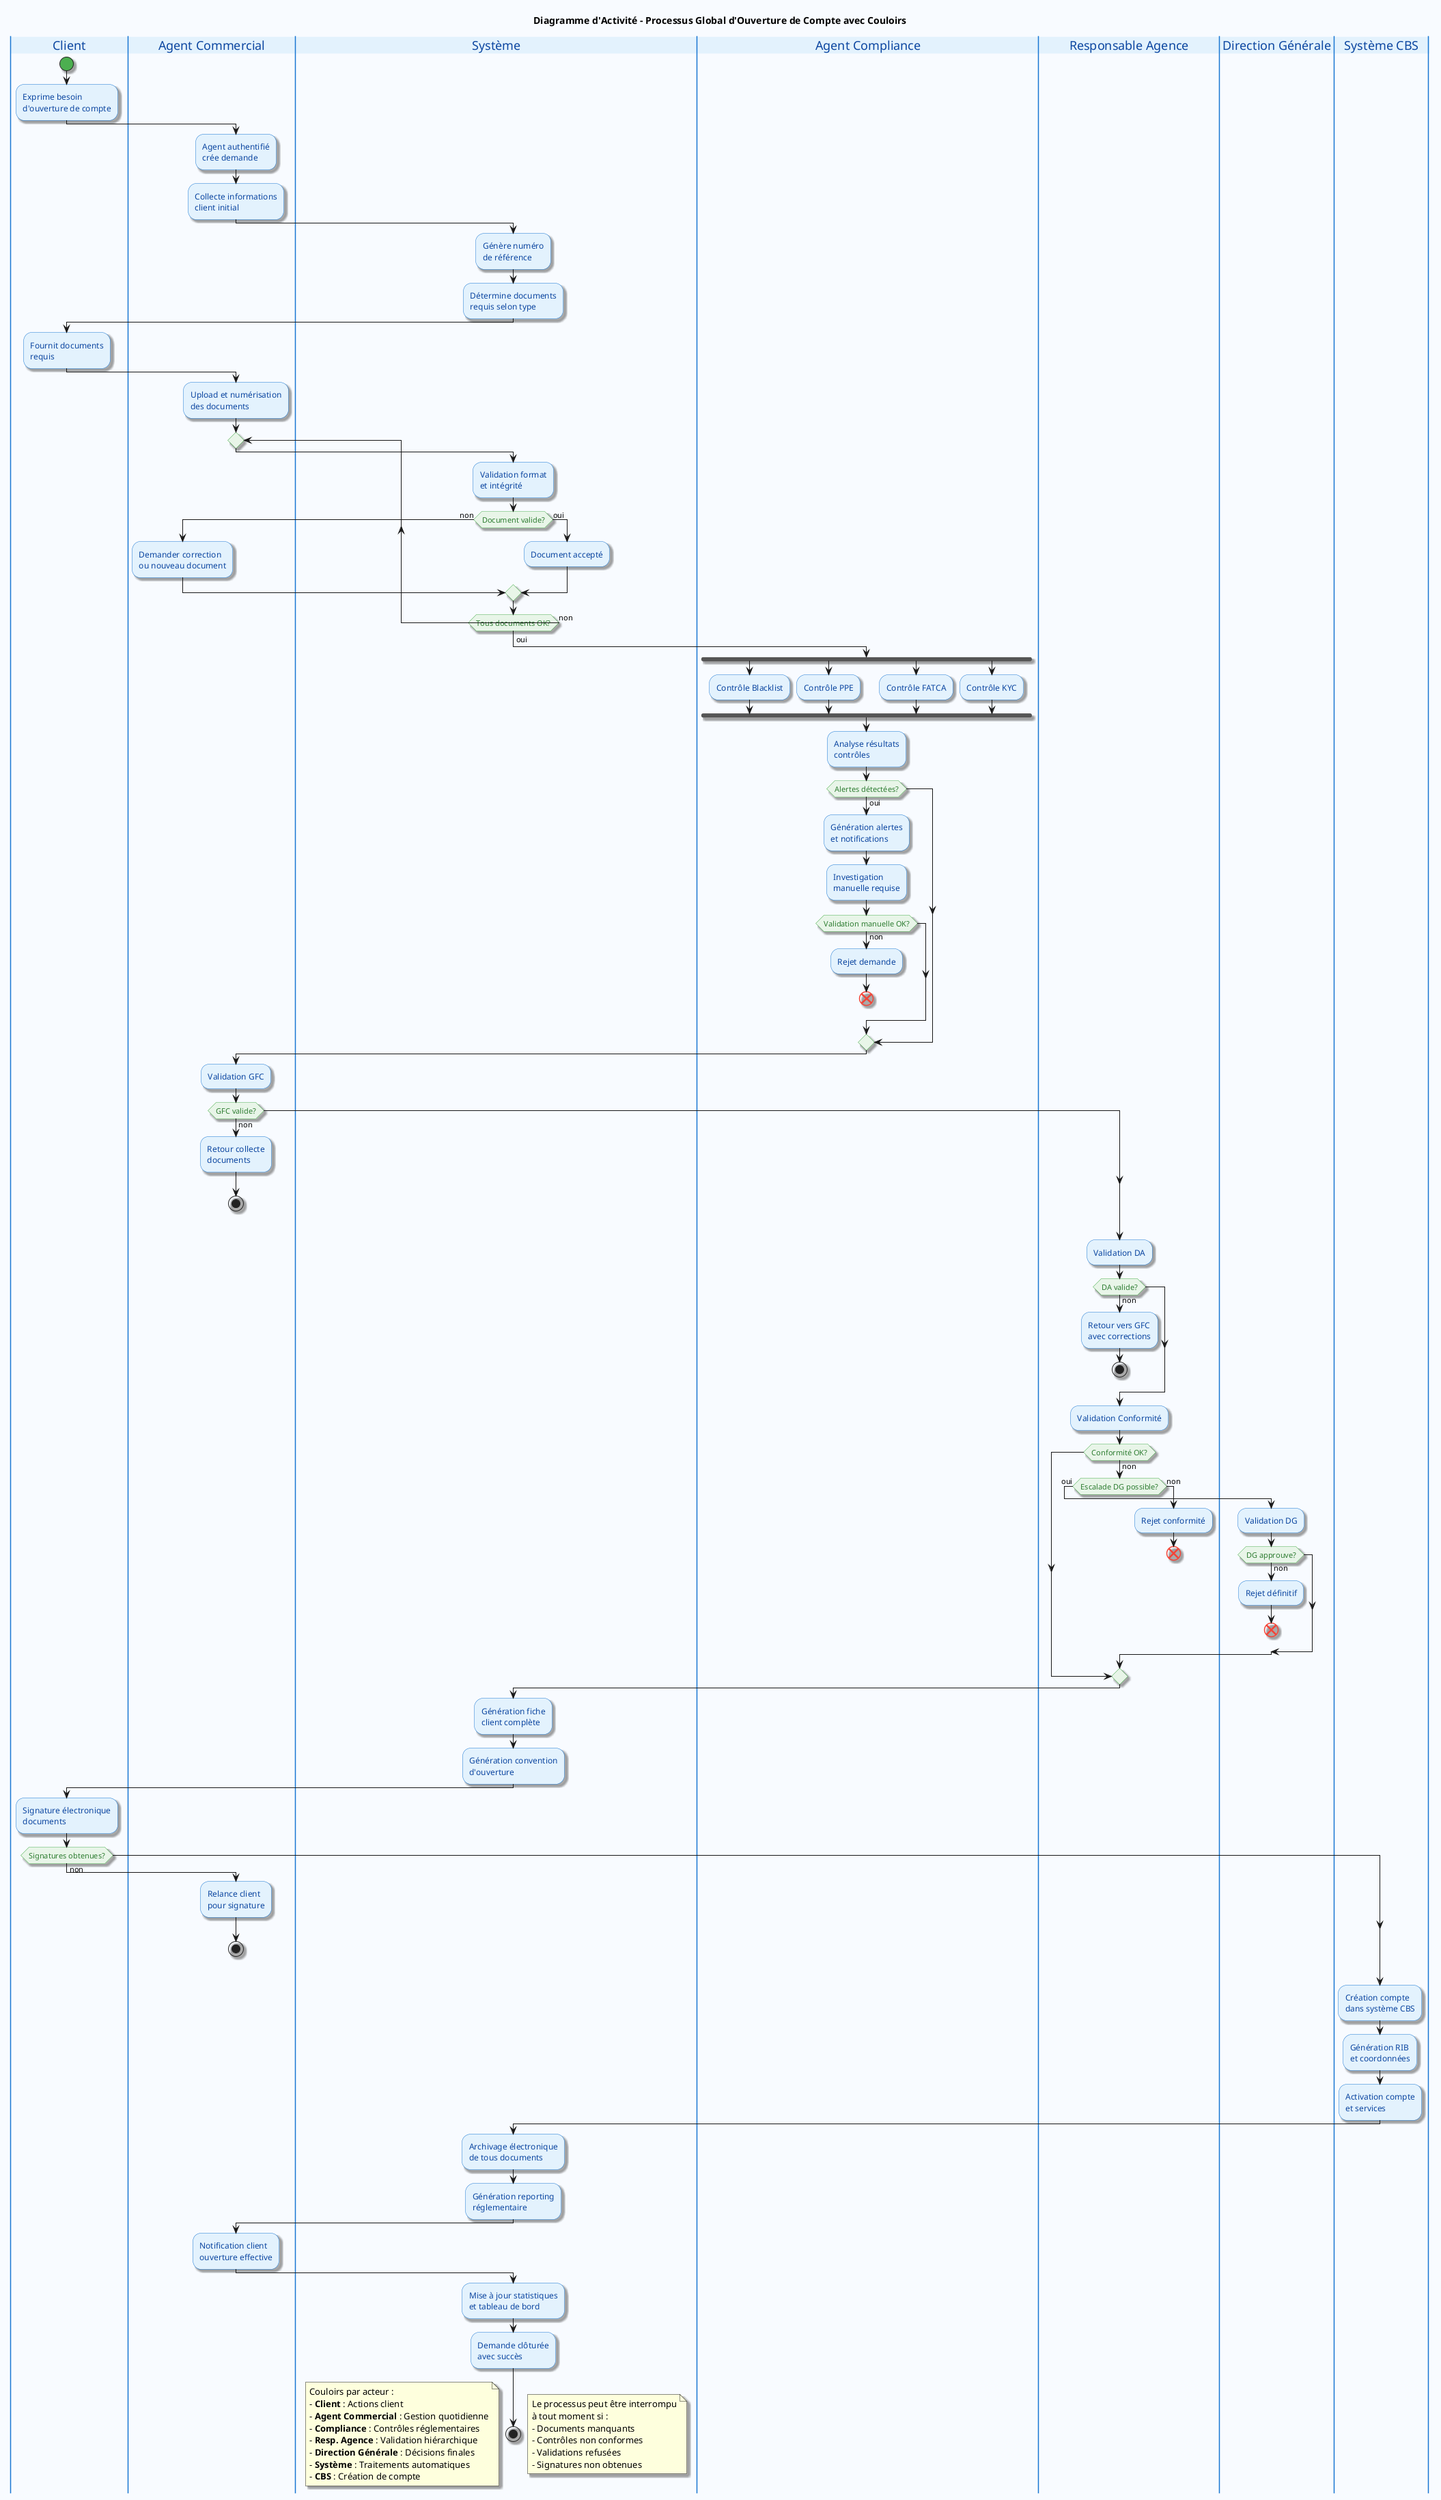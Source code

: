 @startuml ProcessusGlobalOuvertureCompte
skinparam backgroundColor #F8FBFF
skinparam activity {
    BackgroundColor #E3F2FD
    BorderColor #1976D2
    FontColor #0D47A1
    DiamondBackgroundColor #E8F5E8
    DiamondBorderColor #4CAF50
    DiamondFontColor #2E7D32
    StartColor #4CAF50
    EndColor #F44336
}
skinparam swimlane {
    BorderColor #1976D2
    TitleBackgroundColor #E3F2FD
    TitleFontColor #0D47A1
}
skinparam shadowing true

title Diagramme d'Activité - Processus Global d'Ouverture de Compte avec Couloirs

|Client|
start
:Exprime besoin
d'ouverture de compte;

|Agent Commercial|
:Agent authentifié
crée demande;
:Collecte informations
client initial;

|Système|
:Génère numéro
de référence;
:Détermine documents
requis selon type;

|Client|
:Fournit documents
requis;

|Agent Commercial|
:Upload et numérisation
des documents;

repeat
|Système|
:Validation format
et intégrité;

if (Document valide?) then (non)
|Agent Commercial|
:Demander correction
ou nouveau document;
else (oui)
|Système|
:Document accepté;
endif

repeat while (Tous documents OK?) is (non)
->oui;

|Agent Compliance|
fork
:Contrôle Blacklist;
fork again
:Contrôle PPE;
fork again
:Contrôle FATCA;
fork again
:Contrôle KYC;
end fork

:Analyse résultats
contrôles;

if (Alertes détectées?) then (oui)
:Génération alertes
et notifications;

:Investigation
manuelle requise;

if (Validation manuelle OK?) then (non)
:Rejet demande;
end
endif
endif

|Agent Commercial|
:Validation GFC;

if (GFC valide?) then (non)
:Retour collecte
documents;
stop
endif

|Responsable Agence|
:Validation DA;
    
if (DA valide?) then (non)
:Retour vers GFC
avec corrections;
stop
endif

:Validation Conformité;

if (Conformité OK?) then (non)
if (Escalade DG possible?) then (oui)
|Direction Générale|
:Validation DG;

if (DG approuve?) then (non)
:Rejet définitif;
end
endif
else (non)
|Responsable Agence|
:Rejet conformité;
end
endif
endif

|Système|
:Génération fiche
client complète;

:Génération convention
d'ouverture;

|Client|
:Signature électronique
documents;

if (Signatures obtenues?) then (non)
|Agent Commercial|
:Relance client
pour signature;
stop
endif

|Système CBS|
:Création compte
dans système CBS;

:Génération RIB
et coordonnées;

:Activation compte
et services;
|Système|
:Archivage électronique
de tous documents;

:Génération reporting
réglementaire;

|Agent Commercial|
:Notification client
ouverture effective;

|Système|
:Mise à jour statistiques
et tableau de bord;

:Demande clôturée
avec succès;

stop

note right
Le processus peut être interrompu
à tout moment si :
- Documents manquants
- Contrôles non conformes  
- Validations refusées
- Signatures non obtenues
end note

note left
Couloirs par acteur :
- **Client** : Actions client
- **Agent Commercial** : Gestion quotidienne
- **Compliance** : Contrôles réglementaires
- **Resp. Agence** : Validation hiérarchique
- **Direction Générale** : Décisions finales
- **Système** : Traitements automatiques
- **CBS** : Création de compte
end note

@enduml
end note

@enduml
